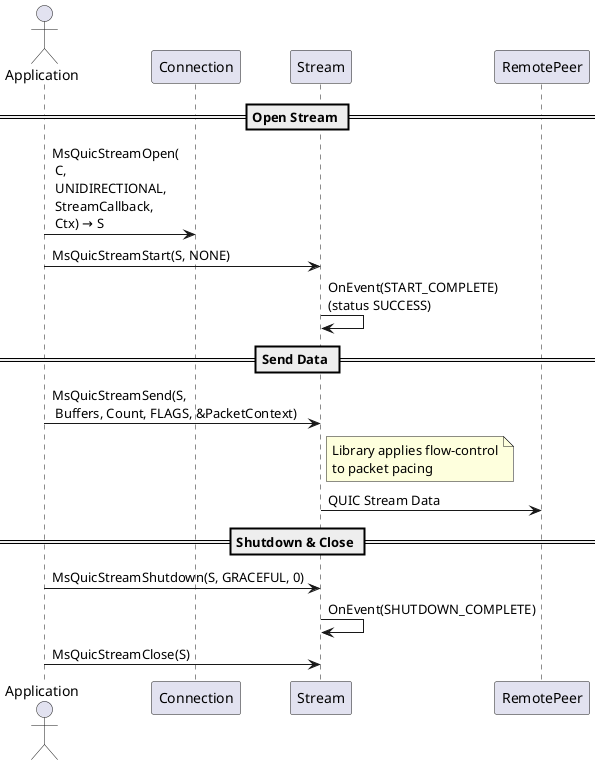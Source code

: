 ﻿@startuml
actor Application
participant Connection as C
participant Stream as S
participant RemotePeer as R

== Open Stream ==
Application -> C : MsQuicStreamOpen(\n C,\n UNIDIRECTIONAL,\n StreamCallback,\n Ctx) → S
Application -> S : MsQuicStreamStart(S, NONE)
S -> S : OnEvent(START_COMPLETE)\n(status SUCCESS)

== Send Data ==
Application -> S : MsQuicStreamSend(S,\n Buffers, Count, FLAGS, &PacketContext)
note right of S: Library applies flow-control\nto packet pacing
S -> R : QUIC Stream Data

== Shutdown & Close ==
Application -> S : MsQuicStreamShutdown(S, GRACEFUL, 0)
S -> S : OnEvent(SHUTDOWN_COMPLETE)
Application -> S : MsQuicStreamClose(S)
@enduml
